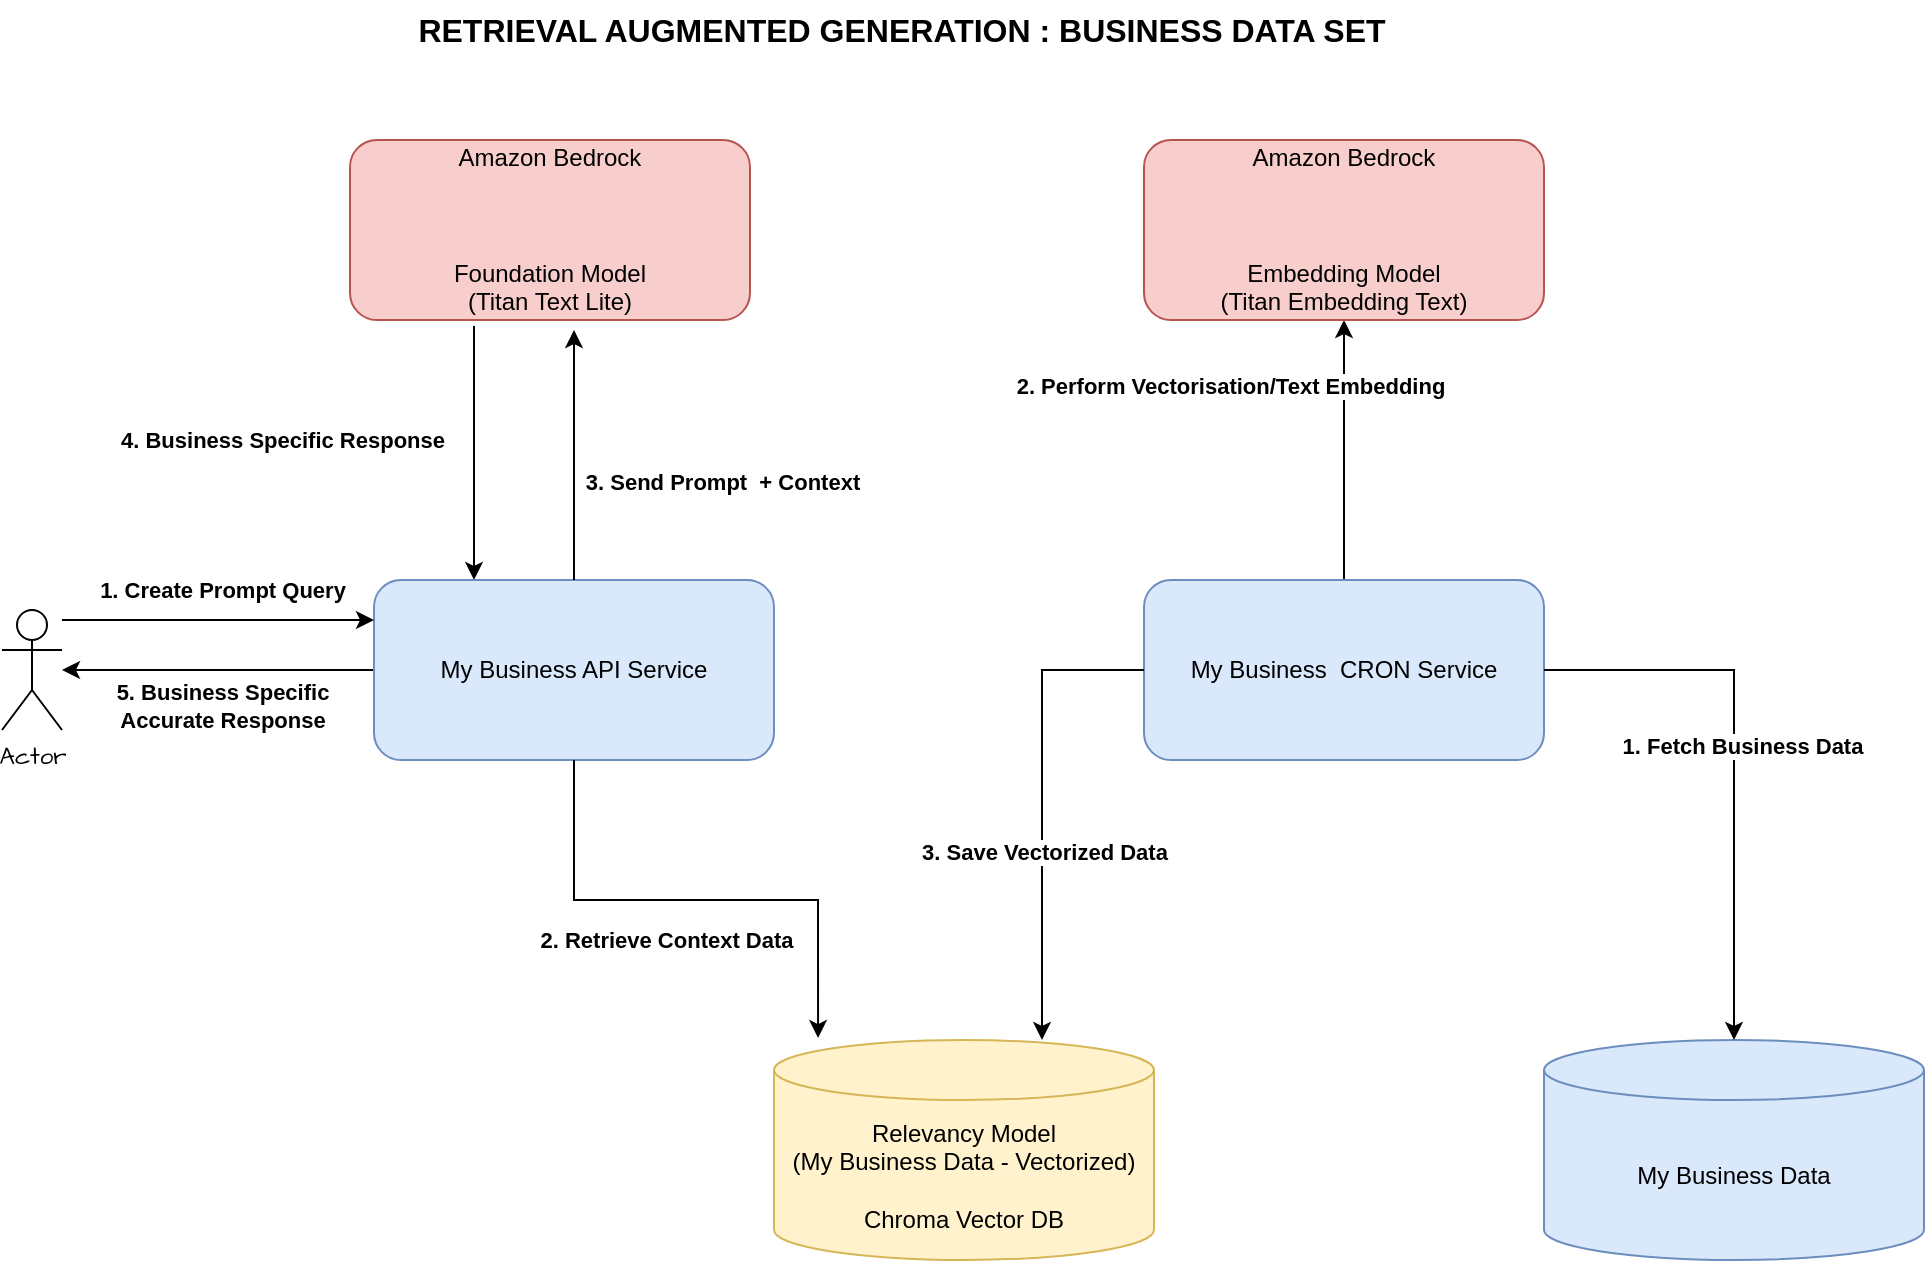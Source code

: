 <mxfile version="24.3.1" type="github">
  <diagram name="Page-1" id="c-xDFuUH_CRWXN95Hacc">
    <mxGraphModel dx="1186" dy="706" grid="1" gridSize="10" guides="1" tooltips="1" connect="1" arrows="1" fold="1" page="1" pageScale="1" pageWidth="827" pageHeight="1169" math="0" shadow="0">
      <root>
        <mxCell id="0" />
        <mxCell id="1" parent="0" />
        <mxCell id="6YnTvsjJFU8ZFStnVX_S-26" style="edgeStyle=orthogonalEdgeStyle;rounded=0;hachureGap=4;orthogonalLoop=1;jettySize=auto;html=1;entryX=0.25;entryY=0;entryDx=0;entryDy=0;fontFamily=Architects Daughter;fontSource=https%3A%2F%2Ffonts.googleapis.com%2Fcss%3Ffamily%3DArchitects%2BDaughter;exitX=0.31;exitY=1.033;exitDx=0;exitDy=0;exitPerimeter=0;" edge="1" parent="1" source="6YnTvsjJFU8ZFStnVX_S-5" target="6YnTvsjJFU8ZFStnVX_S-16">
          <mxGeometry relative="1" as="geometry" />
        </mxCell>
        <mxCell id="6YnTvsjJFU8ZFStnVX_S-27" value="&lt;b style=&quot;font-family: Helvetica;&quot;&gt;4. Business Specific Response&lt;/b&gt;" style="edgeLabel;html=1;align=center;verticalAlign=middle;resizable=0;points=[];sketch=1;hachureGap=4;jiggle=2;curveFitting=1;fontFamily=Architects Daughter;fontSource=https%3A%2F%2Ffonts.googleapis.com%2Fcss%3Ffamily%3DArchitects%2BDaughter;" vertex="1" connectable="0" parent="6YnTvsjJFU8ZFStnVX_S-26">
          <mxGeometry x="0.134" relative="1" as="geometry">
            <mxPoint x="-96" y="-15" as="offset" />
          </mxGeometry>
        </mxCell>
        <mxCell id="6YnTvsjJFU8ZFStnVX_S-5" value="&lt;div&gt;&lt;br&gt;&lt;/div&gt;&lt;div&gt;&lt;br&gt;&lt;/div&gt;&lt;div&gt;&lt;br&gt;&lt;/div&gt;Amazon Bedrock&lt;div&gt;&lt;br&gt;&lt;/div&gt;&lt;div&gt;&lt;br&gt;&lt;/div&gt;&lt;div&gt;&lt;br&gt;&lt;/div&gt;&lt;div&gt;Foundation Model&lt;br&gt;&lt;div&gt;(Titan Text Lite)&lt;br&gt;&lt;div&gt;&lt;br&gt;&lt;/div&gt;&lt;div&gt;&lt;br&gt;&lt;/div&gt;&lt;div&gt;&lt;br&gt;&lt;/div&gt;&lt;/div&gt;&lt;/div&gt;" style="rounded=1;whiteSpace=wrap;html=1;fillColor=#f8cecc;strokeColor=#b85450;" vertex="1" parent="1">
          <mxGeometry x="214" y="80" width="200" height="90" as="geometry" />
        </mxCell>
        <mxCell id="6YnTvsjJFU8ZFStnVX_S-12" style="edgeStyle=orthogonalEdgeStyle;rounded=0;orthogonalLoop=1;jettySize=auto;html=1;entryX=0.5;entryY=1;entryDx=0;entryDy=0;exitX=0.5;exitY=0;exitDx=0;exitDy=0;" edge="1" parent="1" source="6YnTvsjJFU8ZFStnVX_S-6" target="6YnTvsjJFU8ZFStnVX_S-11">
          <mxGeometry relative="1" as="geometry">
            <Array as="points">
              <mxPoint x="711" y="170" />
            </Array>
          </mxGeometry>
        </mxCell>
        <mxCell id="6YnTvsjJFU8ZFStnVX_S-14" value="&lt;b&gt;2. Perform Vectorisation/Text Embedding&lt;/b&gt;" style="edgeLabel;html=1;align=center;verticalAlign=middle;resizable=0;points=[];" vertex="1" connectable="0" parent="6YnTvsjJFU8ZFStnVX_S-12">
          <mxGeometry x="0.147" y="-3" relative="1" as="geometry">
            <mxPoint x="-60" y="-23" as="offset" />
          </mxGeometry>
        </mxCell>
        <mxCell id="6YnTvsjJFU8ZFStnVX_S-6" value="&lt;div&gt;&lt;br&gt;&lt;/div&gt;&lt;div&gt;&lt;br&gt;&lt;/div&gt;&lt;div&gt;&lt;br&gt;&lt;/div&gt;&lt;div&gt;My Business&amp;nbsp; CRON Service&lt;/div&gt;&lt;div&gt;&lt;div&gt;&lt;div&gt;&lt;br&gt;&lt;/div&gt;&lt;/div&gt;&lt;/div&gt;&lt;div&gt;&lt;br&gt;&lt;/div&gt;&lt;div&gt;&lt;br&gt;&lt;/div&gt;" style="rounded=1;whiteSpace=wrap;html=1;fillColor=#dae8fc;strokeColor=#6c8ebf;" vertex="1" parent="1">
          <mxGeometry x="611" y="300" width="200" height="90" as="geometry" />
        </mxCell>
        <mxCell id="6YnTvsjJFU8ZFStnVX_S-7" value="&lt;div&gt;Relevancy Model&lt;/div&gt;&lt;div&gt;(&lt;span style=&quot;background-color: initial;&quot;&gt;My Business Data - Vectorized&lt;/span&gt;&lt;span style=&quot;background-color: initial;&quot;&gt;)&lt;/span&gt;&lt;/div&gt;&lt;div&gt;&lt;div&gt;&lt;br&gt;&lt;/div&gt;&lt;div&gt;Chroma Vector DB&lt;/div&gt;&lt;/div&gt;" style="shape=cylinder3;whiteSpace=wrap;html=1;boundedLbl=1;backgroundOutline=1;size=15;fillColor=#fff2cc;strokeColor=#d6b656;" vertex="1" parent="1">
          <mxGeometry x="426" y="530" width="190" height="110" as="geometry" />
        </mxCell>
        <mxCell id="6YnTvsjJFU8ZFStnVX_S-8" value="My Business Data" style="shape=cylinder3;whiteSpace=wrap;html=1;boundedLbl=1;backgroundOutline=1;size=15;fillColor=#dae8fc;strokeColor=#6c8ebf;" vertex="1" parent="1">
          <mxGeometry x="811" y="530" width="190" height="110" as="geometry" />
        </mxCell>
        <mxCell id="6YnTvsjJFU8ZFStnVX_S-9" style="edgeStyle=orthogonalEdgeStyle;rounded=0;orthogonalLoop=1;jettySize=auto;html=1;strokeWidth=1;startArrow=none;startFill=0;exitX=0;exitY=0.5;exitDx=0;exitDy=0;" edge="1" parent="1" source="6YnTvsjJFU8ZFStnVX_S-6">
          <mxGeometry relative="1" as="geometry">
            <mxPoint x="560" y="530" as="targetPoint" />
            <Array as="points">
              <mxPoint x="560" y="345" />
              <mxPoint x="560" y="530" />
            </Array>
          </mxGeometry>
        </mxCell>
        <mxCell id="6YnTvsjJFU8ZFStnVX_S-15" value="&lt;b style=&quot;font-family: Helvetica;&quot;&gt;3. Save Vectorized Data&lt;/b&gt;" style="edgeLabel;html=1;align=center;verticalAlign=middle;resizable=0;points=[];sketch=1;hachureGap=4;jiggle=2;curveFitting=1;fontFamily=Architects Daughter;fontSource=https%3A%2F%2Ffonts.googleapis.com%2Fcss%3Ffamily%3DArchitects%2BDaughter;" vertex="1" connectable="0" parent="6YnTvsjJFU8ZFStnVX_S-9">
          <mxGeometry x="0.2" y="1" relative="1" as="geometry">
            <mxPoint as="offset" />
          </mxGeometry>
        </mxCell>
        <mxCell id="6YnTvsjJFU8ZFStnVX_S-10" style="edgeStyle=orthogonalEdgeStyle;rounded=0;orthogonalLoop=1;jettySize=auto;html=1;entryX=0.5;entryY=0;entryDx=0;entryDy=0;entryPerimeter=0;exitX=1;exitY=0.5;exitDx=0;exitDy=0;strokeWidth=1;startArrow=none;startFill=0;endArrow=classic;endFill=1;" edge="1" parent="1" source="6YnTvsjJFU8ZFStnVX_S-6" target="6YnTvsjJFU8ZFStnVX_S-8">
          <mxGeometry relative="1" as="geometry">
            <mxPoint x="711" y="354.04" as="sourcePoint" />
            <mxPoint x="821.07" y="354.04" as="targetPoint" />
          </mxGeometry>
        </mxCell>
        <mxCell id="6YnTvsjJFU8ZFStnVX_S-13" value="&lt;b&gt;1. Fetch Business Data&lt;/b&gt;" style="edgeLabel;html=1;align=center;verticalAlign=middle;resizable=0;points=[];" vertex="1" connectable="0" parent="6YnTvsjJFU8ZFStnVX_S-10">
          <mxGeometry x="0.029" y="4" relative="1" as="geometry">
            <mxPoint y="-11" as="offset" />
          </mxGeometry>
        </mxCell>
        <mxCell id="6YnTvsjJFU8ZFStnVX_S-11" value="&lt;div&gt;&lt;br&gt;&lt;/div&gt;&lt;div&gt;&lt;br&gt;&lt;/div&gt;&lt;div&gt;&lt;br&gt;&lt;/div&gt;Amazon Bedrock&lt;div&gt;&lt;br&gt;&lt;/div&gt;&lt;div&gt;&lt;br&gt;&lt;/div&gt;&lt;div&gt;&lt;br&gt;&lt;/div&gt;&lt;div&gt;Embedding Model&lt;br&gt;&lt;div&gt;(Titan Embedding Text)&lt;br&gt;&lt;div&gt;&lt;br&gt;&lt;/div&gt;&lt;div&gt;&lt;br&gt;&lt;/div&gt;&lt;div&gt;&lt;br&gt;&lt;/div&gt;&lt;/div&gt;&lt;/div&gt;" style="rounded=1;whiteSpace=wrap;html=1;fillColor=#f8cecc;strokeColor=#b85450;" vertex="1" parent="1">
          <mxGeometry x="611" y="80" width="200" height="90" as="geometry" />
        </mxCell>
        <mxCell id="6YnTvsjJFU8ZFStnVX_S-28" style="edgeStyle=orthogonalEdgeStyle;rounded=0;hachureGap=4;orthogonalLoop=1;jettySize=auto;html=1;fontFamily=Architects Daughter;fontSource=https%3A%2F%2Ffonts.googleapis.com%2Fcss%3Ffamily%3DArchitects%2BDaughter;" edge="1" parent="1" source="6YnTvsjJFU8ZFStnVX_S-16" target="6YnTvsjJFU8ZFStnVX_S-18">
          <mxGeometry relative="1" as="geometry" />
        </mxCell>
        <mxCell id="6YnTvsjJFU8ZFStnVX_S-29" value="&lt;font face=&quot;Helvetica&quot;&gt;&lt;b&gt;5. Business Specific&lt;/b&gt;&lt;/font&gt;&lt;div&gt;&lt;font face=&quot;Helvetica&quot;&gt;&lt;b&gt;Accurate Response&lt;/b&gt;&lt;/font&gt;&lt;/div&gt;" style="edgeLabel;html=1;align=center;verticalAlign=middle;resizable=0;points=[];sketch=1;hachureGap=4;jiggle=2;curveFitting=1;fontFamily=Architects Daughter;fontSource=https%3A%2F%2Ffonts.googleapis.com%2Fcss%3Ffamily%3DArchitects%2BDaughter;" vertex="1" connectable="0" parent="6YnTvsjJFU8ZFStnVX_S-28">
          <mxGeometry x="-0.474" y="1" relative="1" as="geometry">
            <mxPoint x="-35" y="17" as="offset" />
          </mxGeometry>
        </mxCell>
        <mxCell id="6YnTvsjJFU8ZFStnVX_S-16" value="&lt;div&gt;&lt;br&gt;&lt;/div&gt;&lt;div&gt;&lt;br&gt;&lt;/div&gt;&lt;div&gt;&lt;br&gt;&lt;/div&gt;&lt;div&gt;My Business API Service&lt;/div&gt;&lt;div&gt;&lt;div&gt;&lt;div&gt;&lt;br&gt;&lt;/div&gt;&lt;/div&gt;&lt;/div&gt;&lt;div&gt;&lt;br&gt;&lt;/div&gt;&lt;div&gt;&lt;br&gt;&lt;/div&gt;" style="rounded=1;whiteSpace=wrap;html=1;fillColor=#dae8fc;strokeColor=#6c8ebf;" vertex="1" parent="1">
          <mxGeometry x="226" y="300" width="200" height="90" as="geometry" />
        </mxCell>
        <mxCell id="6YnTvsjJFU8ZFStnVX_S-17" style="edgeStyle=orthogonalEdgeStyle;rounded=0;hachureGap=4;orthogonalLoop=1;jettySize=auto;html=1;entryX=0.116;entryY=-0.009;entryDx=0;entryDy=0;entryPerimeter=0;fontFamily=Architects Daughter;fontSource=https%3A%2F%2Ffonts.googleapis.com%2Fcss%3Ffamily%3DArchitects%2BDaughter;endArrow=classic;endFill=1;startArrow=none;startFill=0;" edge="1" parent="1" source="6YnTvsjJFU8ZFStnVX_S-16" target="6YnTvsjJFU8ZFStnVX_S-7">
          <mxGeometry relative="1" as="geometry" />
        </mxCell>
        <mxCell id="6YnTvsjJFU8ZFStnVX_S-23" value="&lt;b style=&quot;font-family: Helvetica;&quot;&gt;2. Retrieve Context Data&lt;/b&gt;" style="edgeLabel;html=1;align=center;verticalAlign=middle;resizable=0;points=[];sketch=1;hachureGap=4;jiggle=2;curveFitting=1;fontFamily=Architects Daughter;fontSource=https%3A%2F%2Ffonts.googleapis.com%2Fcss%3Ffamily%3DArchitects%2BDaughter;" vertex="1" connectable="0" parent="6YnTvsjJFU8ZFStnVX_S-17">
          <mxGeometry x="-0.111" y="-1" relative="1" as="geometry">
            <mxPoint y="19" as="offset" />
          </mxGeometry>
        </mxCell>
        <mxCell id="6YnTvsjJFU8ZFStnVX_S-19" style="edgeStyle=orthogonalEdgeStyle;rounded=0;hachureGap=4;orthogonalLoop=1;jettySize=auto;html=1;fontFamily=Architects Daughter;fontSource=https%3A%2F%2Ffonts.googleapis.com%2Fcss%3Ffamily%3DArchitects%2BDaughter;" edge="1" parent="1" source="6YnTvsjJFU8ZFStnVX_S-18" target="6YnTvsjJFU8ZFStnVX_S-16">
          <mxGeometry relative="1" as="geometry">
            <Array as="points">
              <mxPoint x="140" y="320" />
              <mxPoint x="140" y="320" />
            </Array>
          </mxGeometry>
        </mxCell>
        <mxCell id="6YnTvsjJFU8ZFStnVX_S-21" value="&lt;b style=&quot;font-family: Helvetica;&quot;&gt;1. Create Prompt Query&lt;/b&gt;" style="edgeLabel;html=1;align=center;verticalAlign=middle;resizable=0;points=[];sketch=1;hachureGap=4;jiggle=2;curveFitting=1;fontFamily=Architects Daughter;fontSource=https%3A%2F%2Ffonts.googleapis.com%2Fcss%3Ffamily%3DArchitects%2BDaughter;" vertex="1" connectable="0" parent="6YnTvsjJFU8ZFStnVX_S-19">
          <mxGeometry x="0.308" y="-3" relative="1" as="geometry">
            <mxPoint x="-22" y="-18" as="offset" />
          </mxGeometry>
        </mxCell>
        <mxCell id="6YnTvsjJFU8ZFStnVX_S-18" value="Actor" style="shape=umlActor;verticalLabelPosition=bottom;verticalAlign=top;html=1;outlineConnect=0;hachureGap=4;fontFamily=Architects Daughter;fontSource=https%3A%2F%2Ffonts.googleapis.com%2Fcss%3Ffamily%3DArchitects%2BDaughter;" vertex="1" parent="1">
          <mxGeometry x="40" y="315" width="30" height="60" as="geometry" />
        </mxCell>
        <mxCell id="6YnTvsjJFU8ZFStnVX_S-24" style="edgeStyle=orthogonalEdgeStyle;rounded=0;hachureGap=4;orthogonalLoop=1;jettySize=auto;html=1;entryX=0.56;entryY=1.056;entryDx=0;entryDy=0;entryPerimeter=0;fontFamily=Architects Daughter;fontSource=https%3A%2F%2Ffonts.googleapis.com%2Fcss%3Ffamily%3DArchitects%2BDaughter;" edge="1" parent="1" source="6YnTvsjJFU8ZFStnVX_S-16" target="6YnTvsjJFU8ZFStnVX_S-5">
          <mxGeometry relative="1" as="geometry" />
        </mxCell>
        <mxCell id="6YnTvsjJFU8ZFStnVX_S-25" value="&lt;b style=&quot;font-family: Helvetica;&quot;&gt;3. Send Prompt&amp;nbsp; + Context&lt;/b&gt;" style="edgeLabel;html=1;align=center;verticalAlign=middle;resizable=0;points=[];sketch=1;hachureGap=4;jiggle=2;curveFitting=1;fontFamily=Architects Daughter;fontSource=https%3A%2F%2Ffonts.googleapis.com%2Fcss%3Ffamily%3DArchitects%2BDaughter;" vertex="1" connectable="0" parent="6YnTvsjJFU8ZFStnVX_S-24">
          <mxGeometry x="-0.215" y="-1" relative="1" as="geometry">
            <mxPoint x="73" as="offset" />
          </mxGeometry>
        </mxCell>
        <mxCell id="6YnTvsjJFU8ZFStnVX_S-31" value="RETRIEVAL AUGMENTED GENERATION : BUSINESS DATA SET" style="text;align=center;verticalAlign=middle;whiteSpace=wrap;rounded=0;html=1;fontSize=16;fontStyle=1" vertex="1" parent="1">
          <mxGeometry x="160" y="10" width="660" height="30" as="geometry" />
        </mxCell>
      </root>
    </mxGraphModel>
  </diagram>
</mxfile>
